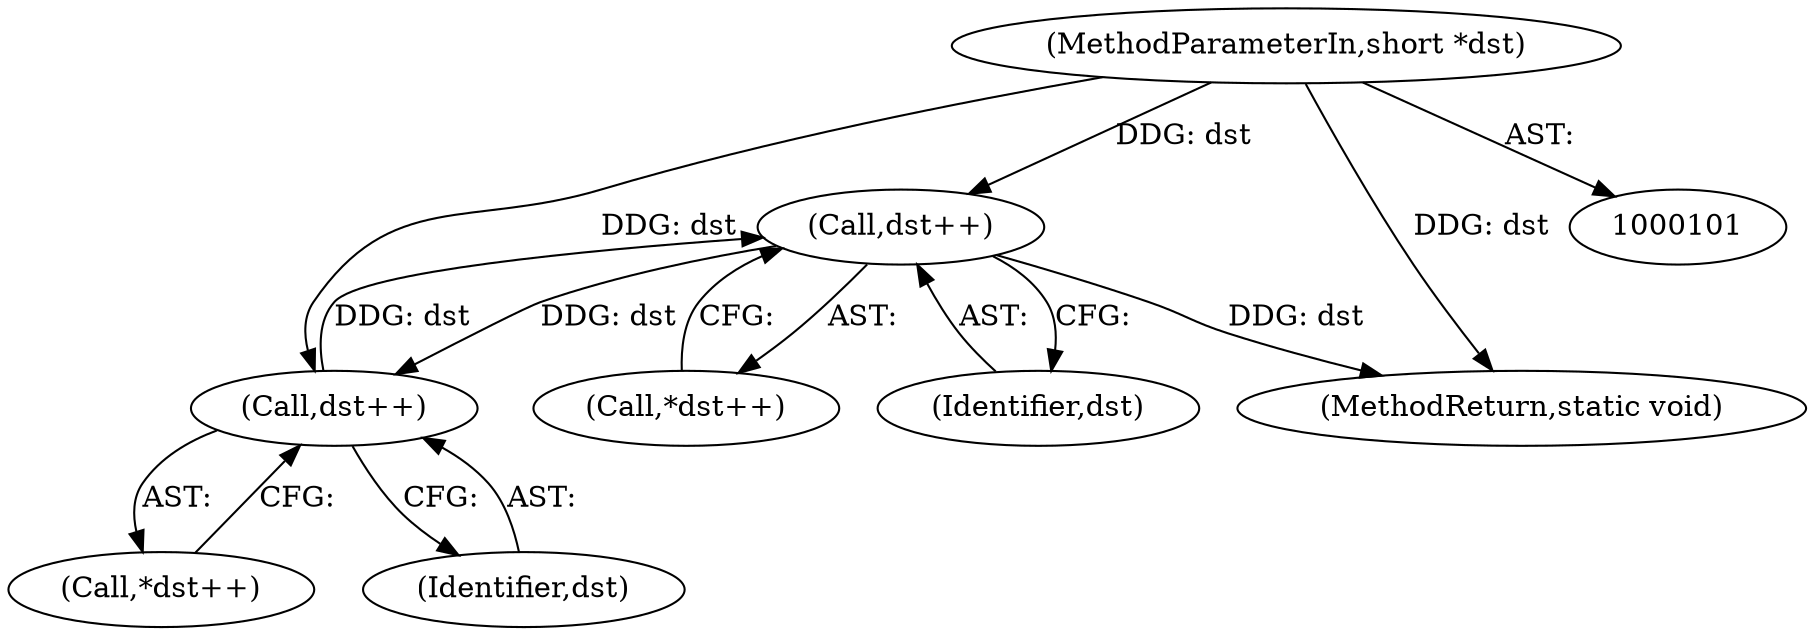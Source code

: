 digraph "0_Android_acc192347665943ca674acf117e4f74a88436922_8@pointer" {
"1000131" [label="(Call,dst++)"];
"1000120" [label="(Call,dst++)"];
"1000131" [label="(Call,dst++)"];
"1000102" [label="(MethodParameterIn,short *dst)"];
"1000130" [label="(Call,*dst++)"];
"1000119" [label="(Call,*dst++)"];
"1000140" [label="(MethodReturn,static void)"];
"1000121" [label="(Identifier,dst)"];
"1000102" [label="(MethodParameterIn,short *dst)"];
"1000132" [label="(Identifier,dst)"];
"1000120" [label="(Call,dst++)"];
"1000131" [label="(Call,dst++)"];
"1000131" -> "1000130"  [label="AST: "];
"1000131" -> "1000132"  [label="CFG: "];
"1000132" -> "1000131"  [label="AST: "];
"1000130" -> "1000131"  [label="CFG: "];
"1000131" -> "1000140"  [label="DDG: dst"];
"1000131" -> "1000120"  [label="DDG: dst"];
"1000120" -> "1000131"  [label="DDG: dst"];
"1000102" -> "1000131"  [label="DDG: dst"];
"1000120" -> "1000119"  [label="AST: "];
"1000120" -> "1000121"  [label="CFG: "];
"1000121" -> "1000120"  [label="AST: "];
"1000119" -> "1000120"  [label="CFG: "];
"1000102" -> "1000120"  [label="DDG: dst"];
"1000102" -> "1000101"  [label="AST: "];
"1000102" -> "1000140"  [label="DDG: dst"];
}
